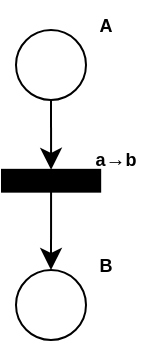 <mxfile version="22.1.2" type="device" pages="10">
  <diagram id="Z3qhxp0idF8RCPp4j7Nd" name="use">
    <mxGraphModel dx="2936" dy="1228" grid="1" gridSize="10" guides="1" tooltips="1" connect="1" arrows="1" fold="1" page="0" pageScale="1" pageWidth="827" pageHeight="1169" math="0" shadow="0">
      <root>
        <mxCell id="0" />
        <mxCell id="1" parent="0" />
        <mxCell id="2ehP6Vw183c0psJm0ZBP-1" value="" style="group;fontSize=16;" parent="1" vertex="1" connectable="0">
          <mxGeometry x="160" y="150" width="55" height="45" as="geometry" />
        </mxCell>
        <mxCell id="2ehP6Vw183c0psJm0ZBP-2" value="&lt;b style=&quot;font-size: 9px;&quot;&gt;A&lt;/b&gt;" style="text;html=1;strokeColor=none;fillColor=none;align=center;verticalAlign=middle;whiteSpace=wrap;rounded=0;fontSize=16;container=0;points=[];" parent="2ehP6Vw183c0psJm0ZBP-1" vertex="1">
          <mxGeometry x="35" width="20" height="10" as="geometry" />
        </mxCell>
        <object label="" markers="●" placeholders="1" id="2ehP6Vw183c0psJm0ZBP-3">
          <mxCell style="ellipse;whiteSpace=wrap;html=1;aspect=fixed;fontSize=16;direction=south;points=[[0,0.5,0,0,0],[0.5,0,0,0,0],[0.5,1,0,0,0],[1,0.5,0,0,0]];" parent="2ehP6Vw183c0psJm0ZBP-1" vertex="1">
            <mxGeometry y="10" width="35" height="35" as="geometry" />
          </mxCell>
        </object>
        <mxCell id="2ehP6Vw183c0psJm0ZBP-4" value="" style="group;fontSize=16;" parent="1" vertex="1" connectable="0">
          <mxGeometry x="153.0" y="219" width="70.91" height="21.83" as="geometry" />
        </mxCell>
        <mxCell id="2ehP6Vw183c0psJm0ZBP-5" value="" style="group;points=[[0,0.5,0,0,0],[0.5,0,0,0,0],[0.5,1,0,0,0],[1,0.5,0,0,0]];fontSize=16;" parent="2ehP6Vw183c0psJm0ZBP-4" vertex="1" connectable="0">
          <mxGeometry y="5.46" width="60" height="16.37" as="geometry" />
        </mxCell>
        <mxCell id="2ehP6Vw183c0psJm0ZBP-6" value="" style="rounded=0;whiteSpace=wrap;html=1;fontSize=16;fillColor=#000000;points=[[0,0.5,0,0,0],[0.5,0,0,0,0],[0.5,1,0,0,0],[1,0.5,0,0,0]];" parent="2ehP6Vw183c0psJm0ZBP-5" vertex="1">
          <mxGeometry y="5.457" width="49.091" height="10.913" as="geometry" />
        </mxCell>
        <mxCell id="2ehP6Vw183c0psJm0ZBP-7" value="&lt;b style=&quot;font-size: 9px;&quot;&gt;a&lt;/b&gt;&lt;font size=&quot;1&quot;&gt;&lt;b&gt;→&lt;/b&gt;&lt;/font&gt;&lt;b style=&quot;font-size: 9px;&quot;&gt;b&lt;/b&gt;" style="text;html=1;strokeColor=none;fillColor=none;align=center;verticalAlign=middle;whiteSpace=wrap;rounded=0;fontSize=16;points=[];" parent="2ehP6Vw183c0psJm0ZBP-4" vertex="1">
          <mxGeometry x="43" width="27.91" height="5.46" as="geometry" />
        </mxCell>
        <mxCell id="2ehP6Vw183c0psJm0ZBP-8" style="edgeStyle=none;curved=1;rounded=0;orthogonalLoop=1;jettySize=auto;html=1;exitX=1;exitY=0.5;exitDx=0;exitDy=0;exitPerimeter=0;entryX=0.5;entryY=0;entryDx=0;entryDy=0;entryPerimeter=0;fontSize=12;startSize=8;endSize=8;" parent="1" source="2ehP6Vw183c0psJm0ZBP-3" target="2ehP6Vw183c0psJm0ZBP-6" edge="1">
          <mxGeometry relative="1" as="geometry" />
        </mxCell>
        <mxCell id="2ehP6Vw183c0psJm0ZBP-9" value="" style="group;fontSize=16;" parent="1" vertex="1" connectable="0">
          <mxGeometry x="160" y="270" width="55" height="45" as="geometry" />
        </mxCell>
        <mxCell id="2ehP6Vw183c0psJm0ZBP-10" value="&lt;b style=&quot;font-size: 9px;&quot;&gt;B&lt;/b&gt;" style="text;html=1;strokeColor=none;fillColor=none;align=center;verticalAlign=middle;whiteSpace=wrap;rounded=0;fontSize=16;container=0;points=[];" parent="2ehP6Vw183c0psJm0ZBP-9" vertex="1">
          <mxGeometry x="35" width="20" height="10" as="geometry" />
        </mxCell>
        <object label="" markers="●" placeholders="1" id="2ehP6Vw183c0psJm0ZBP-11">
          <mxCell style="ellipse;whiteSpace=wrap;html=1;aspect=fixed;fontSize=16;direction=south;points=[[0,0.5,0,0,0],[0.5,0,0,0,0],[0.5,1,0,0,0],[1,0.5,0,0,0]];" parent="2ehP6Vw183c0psJm0ZBP-9" vertex="1">
            <mxGeometry y="10" width="35" height="35" as="geometry" />
          </mxCell>
        </object>
        <mxCell id="2ehP6Vw183c0psJm0ZBP-12" style="edgeStyle=none;curved=1;rounded=0;orthogonalLoop=1;jettySize=auto;html=1;exitX=0.5;exitY=1;exitDx=0;exitDy=0;exitPerimeter=0;entryX=0;entryY=0.5;entryDx=0;entryDy=0;entryPerimeter=0;fontSize=12;startSize=8;endSize=8;" parent="1" source="2ehP6Vw183c0psJm0ZBP-6" target="2ehP6Vw183c0psJm0ZBP-11" edge="1">
          <mxGeometry relative="1" as="geometry" />
        </mxCell>
      </root>
    </mxGraphModel>
  </diagram>
  <diagram id="34zfWMZkee1qK_gjhS_U" name="generator">
    <mxGraphModel dx="3041" dy="982" grid="1" gridSize="10" guides="1" tooltips="1" connect="1" arrows="1" fold="1" page="0" pageScale="1" pageWidth="827" pageHeight="1169" math="0" shadow="0">
      <root>
        <mxCell id="0" />
        <mxCell id="1" parent="0" />
        <mxCell id="LcIBvOKdBNuF7T7xHhKx-1" value="" style="group;fontSize=16;" parent="1" vertex="1" connectable="0">
          <mxGeometry x="-120.0" y="190.0" width="70.91" height="21.83" as="geometry" />
        </mxCell>
        <mxCell id="LcIBvOKdBNuF7T7xHhKx-2" value="" style="group;points=[[0,0.5,0,0,0],[0.5,0,0,0,0],[0.5,1,0,0,0],[1,0.5,0,0,0]];fontSize=16;" parent="LcIBvOKdBNuF7T7xHhKx-1" vertex="1" connectable="0">
          <mxGeometry y="5.46" width="60" height="16.37" as="geometry" />
        </mxCell>
        <mxCell id="LcIBvOKdBNuF7T7xHhKx-3" value="" style="rounded=0;whiteSpace=wrap;html=1;fontSize=16;fillColor=#000000;points=[[0,0.5,0,0,0],[0.5,0,0,0,0],[0.5,1,0,0,0],[1,0.5,0,0,0]];" parent="LcIBvOKdBNuF7T7xHhKx-2" vertex="1">
          <mxGeometry y="5.457" width="49.091" height="10.913" as="geometry" />
        </mxCell>
        <mxCell id="LcIBvOKdBNuF7T7xHhKx-4" value="&lt;b style=&quot;border-color: var(--border-color);&quot;&gt;&lt;font style=&quot;border-color: var(--border-color);&quot; size=&quot;1&quot;&gt;ε&lt;/font&gt;&lt;/b&gt;&lt;b style=&quot;border-color: var(--border-color);&quot;&gt;&lt;font style=&quot;border-color: var(--border-color);&quot; size=&quot;1&quot;&gt;→a&lt;/font&gt;&lt;/b&gt;" style="text;html=1;strokeColor=none;fillColor=none;align=center;verticalAlign=middle;whiteSpace=wrap;rounded=0;fontSize=16;" parent="LcIBvOKdBNuF7T7xHhKx-1" vertex="1">
          <mxGeometry x="60.001" y="-2" width="10.909" height="5.457" as="geometry" />
        </mxCell>
        <mxCell id="LcIBvOKdBNuF7T7xHhKx-5" value="" style="group;fontSize=16;" parent="1" vertex="1" connectable="0">
          <mxGeometry x="-113" y="231" width="60" height="45" as="geometry" />
        </mxCell>
        <mxCell id="LcIBvOKdBNuF7T7xHhKx-6" value="&lt;font size=&quot;1&quot;&gt;&lt;b&gt;A&lt;/b&gt;&lt;/font&gt;" style="text;html=1;strokeColor=none;fillColor=none;align=center;verticalAlign=middle;whiteSpace=wrap;rounded=0;fontSize=16;container=0;" parent="LcIBvOKdBNuF7T7xHhKx-5" vertex="1">
          <mxGeometry x="35" width="25" height="12.5" as="geometry" />
        </mxCell>
        <object label="•" markers="●" placeholders="1" id="LcIBvOKdBNuF7T7xHhKx-7">
          <mxCell style="ellipse;whiteSpace=wrap;html=1;aspect=fixed;fontSize=16;direction=south;points=[[0,0.5,0,0,0],[0.5,0,0,0,0],[0.5,1,0,0,0],[1,0.5,0,0,0]];fontColor=#82b366;" parent="LcIBvOKdBNuF7T7xHhKx-5" vertex="1">
            <mxGeometry y="10" width="35" height="35" as="geometry" />
          </mxCell>
        </object>
        <mxCell id="LcIBvOKdBNuF7T7xHhKx-8" style="edgeStyle=none;curved=1;rounded=0;orthogonalLoop=1;jettySize=auto;html=1;exitX=0.5;exitY=1;exitDx=0;exitDy=0;exitPerimeter=0;entryX=0;entryY=0.5;entryDx=0;entryDy=0;entryPerimeter=0;fontSize=12;startSize=8;endSize=8;fillColor=#d5e8d4;strokeColor=#82b366;" parent="1" source="LcIBvOKdBNuF7T7xHhKx-3" target="LcIBvOKdBNuF7T7xHhKx-7" edge="1">
          <mxGeometry relative="1" as="geometry" />
        </mxCell>
      </root>
    </mxGraphModel>
  </diagram>
  <diagram id="90UcyEz_GcDgpmuJGP9q" name="consumer">
    <mxGraphModel dx="3041" dy="982" grid="1" gridSize="10" guides="1" tooltips="1" connect="1" arrows="1" fold="1" page="0" pageScale="1" pageWidth="827" pageHeight="1169" math="0" shadow="0">
      <root>
        <mxCell id="0" />
        <mxCell id="1" parent="0" />
        <mxCell id="u4KsRqR8S0KzUfaiGIGV-21" value="" style="group;fontSize=16;" parent="1" vertex="1" connectable="0">
          <mxGeometry x="-200" y="270" width="55" height="45" as="geometry" />
        </mxCell>
        <mxCell id="u4KsRqR8S0KzUfaiGIGV-22" value="&lt;b style=&quot;font-size: 9px;&quot;&gt;B&lt;/b&gt;" style="text;html=1;strokeColor=none;fillColor=none;align=center;verticalAlign=middle;whiteSpace=wrap;rounded=0;fontSize=16;container=0;points=[];" parent="u4KsRqR8S0KzUfaiGIGV-21" vertex="1">
          <mxGeometry x="35" width="20" height="10" as="geometry" />
        </mxCell>
        <object label="•" markers="●" placeholders="1" id="u4KsRqR8S0KzUfaiGIGV-23">
          <mxCell style="ellipse;whiteSpace=wrap;html=1;aspect=fixed;fontSize=16;direction=south;points=[[0,0.5,0,0,0],[0.5,0,0,0,0],[0.5,1,0,0,0],[1,0.5,0,0,0]];fontColor=#9673a6;" parent="u4KsRqR8S0KzUfaiGIGV-21" vertex="1">
            <mxGeometry y="10" width="35" height="35" as="geometry" />
          </mxCell>
        </object>
        <mxCell id="u4KsRqR8S0KzUfaiGIGV-24" value="" style="group;fontSize=16;" parent="1" vertex="1" connectable="0">
          <mxGeometry x="-207.0" y="338" width="70.91" height="21.83" as="geometry" />
        </mxCell>
        <mxCell id="u4KsRqR8S0KzUfaiGIGV-25" value="" style="group;points=[[0,0.5,0,0,0],[0.5,0,0,0,0],[0.5,1,0,0,0],[1,0.5,0,0,0]];fontSize=16;" parent="u4KsRqR8S0KzUfaiGIGV-24" vertex="1" connectable="0">
          <mxGeometry y="5.46" width="60" height="16.37" as="geometry" />
        </mxCell>
        <mxCell id="u4KsRqR8S0KzUfaiGIGV-26" value="" style="rounded=0;whiteSpace=wrap;html=1;fontSize=16;fillColor=#000000;points=[[0,0.5,0,0,0],[0.5,0,0,0,0],[0.5,1,0,0,0],[1,0.5,0,0,0]];" parent="u4KsRqR8S0KzUfaiGIGV-25" vertex="1">
          <mxGeometry y="5.457" width="49.091" height="10.913" as="geometry" />
        </mxCell>
        <mxCell id="u4KsRqR8S0KzUfaiGIGV-27" value="&lt;font size=&quot;1&quot;&gt;&lt;b&gt;b&lt;/b&gt;&lt;/font&gt;&lt;b style=&quot;border-color: var(--border-color);&quot;&gt;&lt;font style=&quot;border-color: var(--border-color);&quot; size=&quot;1&quot;&gt;→ε&lt;/font&gt;&lt;/b&gt;" style="text;html=1;strokeColor=none;fillColor=none;align=center;verticalAlign=middle;whiteSpace=wrap;rounded=0;fontSize=16;points=[];" parent="u4KsRqR8S0KzUfaiGIGV-24" vertex="1">
          <mxGeometry x="47" width="23.91" height="5.46" as="geometry" />
        </mxCell>
        <mxCell id="ASBpYgh6hyn9iEHqnx8Z-1" style="edgeStyle=none;curved=1;rounded=0;orthogonalLoop=1;jettySize=auto;html=1;exitX=1;exitY=0.5;exitDx=0;exitDy=0;exitPerimeter=0;entryX=0.5;entryY=0;entryDx=0;entryDy=0;entryPerimeter=0;fontSize=12;startSize=8;endSize=8;fillColor=#e1d5e7;strokeColor=#9673a6;" parent="1" source="u4KsRqR8S0KzUfaiGIGV-23" target="u4KsRqR8S0KzUfaiGIGV-26" edge="1">
          <mxGeometry relative="1" as="geometry" />
        </mxCell>
      </root>
    </mxGraphModel>
  </diagram>
  <diagram id="ErpAPGRKpBcpkO55hvGH" name="boolean-false">
    <mxGraphModel dx="1456" dy="393" grid="1" gridSize="10" guides="1" tooltips="1" connect="1" arrows="1" fold="1" page="0" pageScale="1" pageWidth="827" pageHeight="1169" math="0" shadow="0">
      <root>
        <mxCell id="0" />
        <mxCell id="1" parent="0" />
        <mxCell id="VjZ9hY9TQX1QPTVJeRxu-1" value="" style="group;fontSize=16;" parent="1" vertex="1" connectable="0">
          <mxGeometry y="270" width="55" height="45" as="geometry" />
        </mxCell>
        <mxCell id="VjZ9hY9TQX1QPTVJeRxu-2" value="&lt;b style=&quot;font-size: 9px;&quot;&gt;A&lt;/b&gt;" style="text;html=1;strokeColor=none;fillColor=none;align=center;verticalAlign=middle;whiteSpace=wrap;rounded=0;fontSize=16;container=0;points=[];" parent="VjZ9hY9TQX1QPTVJeRxu-1" vertex="1">
          <mxGeometry x="35" width="20" height="10" as="geometry" />
        </mxCell>
        <object label="" markers="●" placeholders="1" id="VjZ9hY9TQX1QPTVJeRxu-3">
          <mxCell style="ellipse;whiteSpace=wrap;html=1;aspect=fixed;fontSize=16;direction=south;points=[[0,0.5,0,0,0],[0.5,0,0,0,0],[0.5,1,0,0,0],[1,0.5,0,0,0]];" parent="VjZ9hY9TQX1QPTVJeRxu-1" vertex="1">
            <mxGeometry y="10" width="35" height="35" as="geometry" />
          </mxCell>
        </object>
        <mxCell id="VjZ9hY9TQX1QPTVJeRxu-4" value="" style="group;fontSize=16;" parent="1" vertex="1" connectable="0">
          <mxGeometry x="-7.0" y="350" width="80" height="21.83" as="geometry" />
        </mxCell>
        <mxCell id="VjZ9hY9TQX1QPTVJeRxu-5" value="" style="group;points=[[0,0.5,0,0,0],[0.5,0,0,0,0],[0.5,1,0,0,0],[1,0.5,0,0,0]];fontSize=16;" parent="VjZ9hY9TQX1QPTVJeRxu-4" vertex="1" connectable="0">
          <mxGeometry y="5.46" width="60" height="16.37" as="geometry" />
        </mxCell>
        <mxCell id="VjZ9hY9TQX1QPTVJeRxu-6" value="" style="rounded=0;whiteSpace=wrap;html=1;fontSize=16;fillColor=#000000;points=[[0,0.5,0,0,0],[0.5,0,0,0,0],[0.5,1,0,0,0],[1,0.5,0,0,0]];" parent="VjZ9hY9TQX1QPTVJeRxu-5" vertex="1">
          <mxGeometry y="5.457" width="49.091" height="10.913" as="geometry" />
        </mxCell>
        <mxCell id="VjZ9hY9TQX1QPTVJeRxu-7" value="&lt;font size=&quot;1&quot;&gt;&lt;b&gt;¬a&lt;/b&gt;&lt;/font&gt;" style="text;html=1;strokeColor=none;fillColor=none;align=center;verticalAlign=middle;whiteSpace=wrap;rounded=0;fontSize=16;points=[];" parent="VjZ9hY9TQX1QPTVJeRxu-4" vertex="1">
          <mxGeometry x="42" width="20" height="5" as="geometry" />
        </mxCell>
        <mxCell id="7BWVQEMSb_FWJgupyF1d-1" style="edgeStyle=orthogonalEdgeStyle;rounded=0;orthogonalLoop=1;jettySize=auto;html=1;exitX=0.5;exitY=1;exitDx=0;exitDy=0;exitPerimeter=0;entryX=0;entryY=0.5;entryDx=0;entryDy=0;entryPerimeter=0;endArrow=circle;endFill=0;endSize=3;fillColor=#fff2cc;strokeColor=#d6b656;" edge="1" parent="1" source="VjZ9hY9TQX1QPTVJeRxu-3" target="VjZ9hY9TQX1QPTVJeRxu-6">
          <mxGeometry relative="1" as="geometry">
            <Array as="points">
              <mxPoint x="-30" y="298" />
              <mxPoint x="-30" y="366" />
            </Array>
          </mxGeometry>
        </mxCell>
      </root>
    </mxGraphModel>
  </diagram>
  <diagram id="lysifJM9l4gcq-ATQcsp" name="boolean-true">
    <mxGraphModel dx="3041" dy="982" grid="1" gridSize="10" guides="1" tooltips="1" connect="1" arrows="1" fold="1" page="0" pageScale="1" pageWidth="827" pageHeight="1169" math="0" shadow="0">
      <root>
        <mxCell id="0" />
        <mxCell id="1" parent="0" />
        <mxCell id="z1qFQ-XWk0sA8CpydgQ1-1" value="" style="group;fontSize=16;" parent="1" vertex="1" connectable="0">
          <mxGeometry y="270" width="55" height="45" as="geometry" />
        </mxCell>
        <mxCell id="z1qFQ-XWk0sA8CpydgQ1-2" value="&lt;b style=&quot;font-size: 9px;&quot;&gt;A&lt;/b&gt;" style="text;html=1;strokeColor=none;fillColor=none;align=center;verticalAlign=middle;whiteSpace=wrap;rounded=0;fontSize=16;container=0;points=[];" parent="z1qFQ-XWk0sA8CpydgQ1-1" vertex="1">
          <mxGeometry x="35" width="20" height="10" as="geometry" />
        </mxCell>
        <object label="" markers="●" placeholders="1" id="z1qFQ-XWk0sA8CpydgQ1-3">
          <mxCell style="ellipse;whiteSpace=wrap;html=1;aspect=fixed;fontSize=16;direction=south;points=[[0,0.5,0,0,0],[0.5,0,0,0,0],[0.5,1,0,0,0],[1,0.5,0,0,0]];" parent="z1qFQ-XWk0sA8CpydgQ1-1" vertex="1">
            <mxGeometry y="10" width="35" height="35" as="geometry" />
          </mxCell>
        </object>
        <mxCell id="z1qFQ-XWk0sA8CpydgQ1-7" value="" style="group;fontSize=16;" parent="1" vertex="1" connectable="0">
          <mxGeometry x="-7.0" y="350" width="80" height="21.83" as="geometry" />
        </mxCell>
        <mxCell id="z1qFQ-XWk0sA8CpydgQ1-8" value="" style="group;points=[[0,0.5,0,0,0],[0.5,0,0,0,0],[0.5,1,0,0,0],[1,0.5,0,0,0]];fontSize=16;" parent="z1qFQ-XWk0sA8CpydgQ1-7" vertex="1" connectable="0">
          <mxGeometry y="5.46" width="60" height="16.37" as="geometry" />
        </mxCell>
        <mxCell id="z1qFQ-XWk0sA8CpydgQ1-9" value="" style="rounded=0;whiteSpace=wrap;html=1;fontSize=16;fillColor=#000000;points=[[0,0.5,0,0,0],[0.5,0,0,0,0],[0.5,1,0,0,0],[1,0.5,0,0,0]];" parent="z1qFQ-XWk0sA8CpydgQ1-8" vertex="1">
          <mxGeometry y="5.457" width="49.091" height="10.913" as="geometry" />
        </mxCell>
        <mxCell id="z1qFQ-XWk0sA8CpydgQ1-10" value="&lt;font size=&quot;1&quot;&gt;&lt;b&gt;•&lt;/b&gt;&lt;/font&gt;&lt;b style=&quot;font-size: 9px;&quot;&gt;a&lt;/b&gt;" style="text;html=1;strokeColor=none;fillColor=none;align=center;verticalAlign=middle;whiteSpace=wrap;rounded=0;fontSize=16;points=[];" parent="z1qFQ-XWk0sA8CpydgQ1-7" vertex="1">
          <mxGeometry x="40" width="24" height="5" as="geometry" />
        </mxCell>
        <mxCell id="z1qFQ-XWk0sA8CpydgQ1-11" style="edgeStyle=none;curved=1;rounded=0;orthogonalLoop=1;jettySize=auto;html=1;entryX=0.5;entryY=0;entryDx=0;entryDy=0;entryPerimeter=0;fontSize=12;startSize=8;endSize=8;startArrow=classic;startFill=1;dashed=1;" parent="1" source="z1qFQ-XWk0sA8CpydgQ1-3" target="z1qFQ-XWk0sA8CpydgQ1-9" edge="1">
          <mxGeometry relative="1" as="geometry" />
        </mxCell>
      </root>
    </mxGraphModel>
  </diagram>
  <diagram id="o3g1uJOiE88VvNJic4yX" name="boolean-and">
    <mxGraphModel dx="2641" dy="982" grid="1" gridSize="10" guides="1" tooltips="1" connect="1" arrows="1" fold="1" page="0" pageScale="1" pageWidth="827" pageHeight="1169" math="0" shadow="0">
      <root>
        <mxCell id="0" />
        <mxCell id="1" parent="0" />
        <mxCell id="efz-oiAQ1Z0GHeOY9GF4-1" value="" style="group;fontSize=16;" parent="1" vertex="1" connectable="0">
          <mxGeometry x="160" y="150" width="55" height="45" as="geometry" />
        </mxCell>
        <mxCell id="efz-oiAQ1Z0GHeOY9GF4-2" value="&lt;font size=&quot;1&quot;&gt;&lt;b&gt;A&lt;/b&gt;&lt;/font&gt;" style="text;html=1;strokeColor=none;fillColor=none;align=center;verticalAlign=middle;whiteSpace=wrap;rounded=0;fontSize=16;container=0;points=[];" parent="efz-oiAQ1Z0GHeOY9GF4-1" vertex="1">
          <mxGeometry x="35" width="20" height="10" as="geometry" />
        </mxCell>
        <object label="" markers="●" placeholders="1" id="efz-oiAQ1Z0GHeOY9GF4-3">
          <mxCell style="ellipse;whiteSpace=wrap;html=1;aspect=fixed;fontSize=16;direction=south;points=[[0,0.5,0,0,0],[0.5,0,0,0,0],[0.5,1,0,0,0],[1,0.5,0,0,0]];" parent="efz-oiAQ1Z0GHeOY9GF4-1" vertex="1">
            <mxGeometry y="10" width="35" height="35" as="geometry" />
          </mxCell>
        </object>
        <mxCell id="efz-oiAQ1Z0GHeOY9GF4-4" value="" style="group;fontSize=16;" parent="1" vertex="1" connectable="0">
          <mxGeometry x="230" y="150" width="55" height="45" as="geometry" />
        </mxCell>
        <mxCell id="efz-oiAQ1Z0GHeOY9GF4-5" value="&lt;b style=&quot;font-size: 9px;&quot;&gt;B&lt;/b&gt;" style="text;html=1;strokeColor=none;fillColor=none;align=center;verticalAlign=middle;whiteSpace=wrap;rounded=0;fontSize=16;container=0;points=[];" parent="efz-oiAQ1Z0GHeOY9GF4-4" vertex="1">
          <mxGeometry x="35" width="20" height="10" as="geometry" />
        </mxCell>
        <object label="" markers="●" placeholders="1" id="efz-oiAQ1Z0GHeOY9GF4-6">
          <mxCell style="ellipse;whiteSpace=wrap;html=1;aspect=fixed;fontSize=16;direction=south;points=[[0,0.5,0,0,0],[0.5,0,0,0,0],[0.5,1,0,0,0],[1,0.5,0,0,0]];" parent="efz-oiAQ1Z0GHeOY9GF4-4" vertex="1">
            <mxGeometry y="10" width="35" height="35" as="geometry" />
          </mxCell>
        </object>
        <mxCell id="efz-oiAQ1Z0GHeOY9GF4-7" value="" style="group;fontSize=16;" parent="1" vertex="1" connectable="0">
          <mxGeometry x="190.0" y="230" width="70.91" height="21.83" as="geometry" />
        </mxCell>
        <mxCell id="efz-oiAQ1Z0GHeOY9GF4-8" value="" style="group;points=[[0,0.5,0,0,0],[0.5,0,0,0,0],[0.5,1,0,0,0],[1,0.5,0,0,0]];fontSize=16;" parent="efz-oiAQ1Z0GHeOY9GF4-7" vertex="1" connectable="0">
          <mxGeometry y="5.46" width="60" height="16.37" as="geometry" />
        </mxCell>
        <mxCell id="efz-oiAQ1Z0GHeOY9GF4-9" value="" style="rounded=0;whiteSpace=wrap;html=1;fontSize=16;fillColor=#000000;points=[[0,0.5,0,0,0],[0.5,0,0,0,0],[0.5,1,0,0,0],[1,0.5,0,0,0]];" parent="efz-oiAQ1Z0GHeOY9GF4-8" vertex="1">
          <mxGeometry y="5.457" width="49.091" height="10.913" as="geometry" />
        </mxCell>
        <mxCell id="efz-oiAQ1Z0GHeOY9GF4-10" value="&lt;font style=&quot;border-color: var(--border-color);&quot;&gt;&lt;b style=&quot;border-color: var(--border-color);&quot;&gt;&lt;b style=&quot;font-size: 9px; border-color: var(--border-color);&quot;&gt;a∧b&lt;/b&gt;&lt;font size=&quot;1&quot;&gt;→&lt;/font&gt;&lt;/b&gt;&lt;/font&gt;&lt;b style=&quot;border-color: var(--border-color);&quot;&gt;&lt;b style=&quot;border-color: var(--border-color); font-size: 9px;&quot;&gt;...&lt;/b&gt;&lt;/b&gt;" style="text;html=1;strokeColor=none;fillColor=none;align=center;verticalAlign=middle;whiteSpace=wrap;rounded=0;fontSize=16;points=[];" parent="efz-oiAQ1Z0GHeOY9GF4-7" vertex="1">
          <mxGeometry x="44" width="30.91" height="5.46" as="geometry" />
        </mxCell>
        <mxCell id="Ap5JAC_znQT5xtJficT4-1" style="edgeStyle=orthogonalEdgeStyle;rounded=1;orthogonalLoop=1;jettySize=auto;html=1;exitX=1;exitY=0.5;exitDx=0;exitDy=0;exitPerimeter=0;entryX=0.263;entryY=-0.001;entryDx=0;entryDy=0;entryPerimeter=0;fontSize=12;startSize=8;endSize=8;" parent="1" source="efz-oiAQ1Z0GHeOY9GF4-3" target="efz-oiAQ1Z0GHeOY9GF4-9" edge="1">
          <mxGeometry relative="1" as="geometry">
            <Array as="points">
              <mxPoint x="178" y="220" />
              <mxPoint x="203" y="220" />
            </Array>
          </mxGeometry>
        </mxCell>
        <mxCell id="orv6QQ9d1NzssOX8P4qH-1" style="edgeStyle=orthogonalEdgeStyle;rounded=1;orthogonalLoop=1;jettySize=auto;html=1;entryX=0.742;entryY=-0.026;entryDx=0;entryDy=0;entryPerimeter=0;fontSize=12;startSize=8;endSize=8;endArrow=classic;endFill=1;exitX=1;exitY=0.5;exitDx=0;exitDy=0;exitPerimeter=0;" parent="1" source="efz-oiAQ1Z0GHeOY9GF4-6" target="efz-oiAQ1Z0GHeOY9GF4-9" edge="1">
          <mxGeometry relative="1" as="geometry">
            <Array as="points">
              <mxPoint x="248" y="220" />
              <mxPoint x="226" y="220" />
            </Array>
          </mxGeometry>
        </mxCell>
      </root>
    </mxGraphModel>
  </diagram>
  <diagram id="rcQfW5eIfXJPVcMigU_s" name="boolean-or">
    <mxGraphModel dx="3041" dy="982" grid="1" gridSize="10" guides="1" tooltips="1" connect="1" arrows="1" fold="1" page="0" pageScale="1" pageWidth="827" pageHeight="1169" math="0" shadow="0">
      <root>
        <mxCell id="0" />
        <mxCell id="1" parent="0" />
        <mxCell id="ZnLS8ZiHOgaKAYHPvtAs-1" value="" style="group;fontSize=16;" parent="1" vertex="1" connectable="0">
          <mxGeometry x="-132.05" y="230" width="55" height="45" as="geometry" />
        </mxCell>
        <mxCell id="ZnLS8ZiHOgaKAYHPvtAs-2" value="&lt;font size=&quot;1&quot;&gt;&lt;b&gt;A&lt;/b&gt;&lt;/font&gt;" style="text;html=1;strokeColor=none;fillColor=none;align=center;verticalAlign=middle;whiteSpace=wrap;rounded=0;fontSize=16;container=0;points=[];" parent="ZnLS8ZiHOgaKAYHPvtAs-1" vertex="1">
          <mxGeometry x="35" width="20" height="10" as="geometry" />
        </mxCell>
        <object label="" markers="●" placeholders="1" id="ZnLS8ZiHOgaKAYHPvtAs-3">
          <mxCell style="ellipse;whiteSpace=wrap;html=1;aspect=fixed;fontSize=16;direction=south;points=[[0,0.5,0,0,0],[0.5,0,0,0,0],[0.5,1,0,0,0],[1,0.5,0,0,0]];" parent="ZnLS8ZiHOgaKAYHPvtAs-1" vertex="1">
            <mxGeometry x="-1" y="10" width="35" height="35" as="geometry" />
          </mxCell>
        </object>
        <mxCell id="ZnLS8ZiHOgaKAYHPvtAs-4" value="" style="group;fontSize=16;" parent="1" vertex="1" connectable="0">
          <mxGeometry x="-140.0" y="300" width="70.91" height="21.83" as="geometry" />
        </mxCell>
        <mxCell id="ZnLS8ZiHOgaKAYHPvtAs-5" value="" style="group;points=[[0,0.5,0,0,0],[0.5,0,0,0,0],[0.5,1,0,0,0],[1,0.5,0,0,0]];fontSize=16;" parent="ZnLS8ZiHOgaKAYHPvtAs-4" vertex="1" connectable="0">
          <mxGeometry y="5.46" width="60" height="16.37" as="geometry" />
        </mxCell>
        <mxCell id="ZnLS8ZiHOgaKAYHPvtAs-6" value="" style="rounded=0;whiteSpace=wrap;html=1;fontSize=16;fillColor=#000000;points=[[0,0.5,0,0,0],[0.5,0,0,0,0],[0.5,1,0,0,0],[1,0.5,0,0,0]];" parent="ZnLS8ZiHOgaKAYHPvtAs-5" vertex="1">
          <mxGeometry y="5.457" width="49.091" height="10.913" as="geometry" />
        </mxCell>
        <mxCell id="ZnLS8ZiHOgaKAYHPvtAs-7" value="&lt;b style=&quot;font-size: 9px;&quot;&gt;a&lt;/b&gt;" style="text;html=1;strokeColor=none;fillColor=none;align=center;verticalAlign=middle;whiteSpace=wrap;rounded=0;fontSize=16;points=[];" parent="ZnLS8ZiHOgaKAYHPvtAs-4" vertex="1">
          <mxGeometry x="40.001" width="10.909" height="5.457" as="geometry" />
        </mxCell>
        <mxCell id="ZnLS8ZiHOgaKAYHPvtAs-8" value="" style="group;fontSize=16;" parent="1" vertex="1" connectable="0">
          <mxGeometry x="-60.0" y="300" width="70.91" height="21.83" as="geometry" />
        </mxCell>
        <mxCell id="ZnLS8ZiHOgaKAYHPvtAs-9" value="" style="group;points=[[0,0.5,0,0,0],[0.5,0,0,0,0],[0.5,1,0,0,0],[1,0.5,0,0,0]];fontSize=16;" parent="ZnLS8ZiHOgaKAYHPvtAs-8" vertex="1" connectable="0">
          <mxGeometry y="5.46" width="60" height="16.37" as="geometry" />
        </mxCell>
        <mxCell id="ZnLS8ZiHOgaKAYHPvtAs-10" value="" style="rounded=0;whiteSpace=wrap;html=1;fontSize=16;fillColor=#000000;points=[[0,0.5,0,0,0],[0.5,0,0,0,0],[0.5,1,0,0,0],[1,0.5,0,0,0]];" parent="ZnLS8ZiHOgaKAYHPvtAs-9" vertex="1">
          <mxGeometry y="5.457" width="49.091" height="10.913" as="geometry" />
        </mxCell>
        <mxCell id="ZnLS8ZiHOgaKAYHPvtAs-11" value="&lt;b style=&quot;font-size: 9px;&quot;&gt;b&lt;/b&gt;" style="text;html=1;strokeColor=none;fillColor=none;align=center;verticalAlign=middle;whiteSpace=wrap;rounded=0;fontSize=16;points=[];" parent="ZnLS8ZiHOgaKAYHPvtAs-8" vertex="1">
          <mxGeometry x="40" width="10.91" height="5.46" as="geometry" />
        </mxCell>
        <mxCell id="ZnLS8ZiHOgaKAYHPvtAs-12" style="edgeStyle=none;curved=1;rounded=0;orthogonalLoop=1;jettySize=auto;html=1;exitX=1;exitY=0.5;exitDx=0;exitDy=0;exitPerimeter=0;entryX=0.5;entryY=0;entryDx=0;entryDy=0;entryPerimeter=0;fontSize=12;startSize=8;endSize=8;" parent="1" source="ZnLS8ZiHOgaKAYHPvtAs-3" target="ZnLS8ZiHOgaKAYHPvtAs-6" edge="1">
          <mxGeometry relative="1" as="geometry" />
        </mxCell>
        <mxCell id="wnE7cOMVIgwPcpUo0XMU-2" value="" style="group;fontSize=16;" parent="1" vertex="1" connectable="0">
          <mxGeometry x="-52.05" y="230" width="55" height="45" as="geometry" />
        </mxCell>
        <mxCell id="wnE7cOMVIgwPcpUo0XMU-3" value="&lt;font size=&quot;1&quot;&gt;&lt;b&gt;B&lt;/b&gt;&lt;/font&gt;" style="text;html=1;strokeColor=none;fillColor=none;align=center;verticalAlign=middle;whiteSpace=wrap;rounded=0;fontSize=16;container=0;points=[];" parent="wnE7cOMVIgwPcpUo0XMU-2" vertex="1">
          <mxGeometry x="35" width="20" height="10" as="geometry" />
        </mxCell>
        <object label="" markers="●" placeholders="1" id="wnE7cOMVIgwPcpUo0XMU-4">
          <mxCell style="ellipse;whiteSpace=wrap;html=1;aspect=fixed;fontSize=16;direction=south;points=[[0,0.5,0,0,0],[0.5,0,0,0,0],[0.5,1,0,0,0],[1,0.5,0,0,0]];" parent="wnE7cOMVIgwPcpUo0XMU-2" vertex="1">
            <mxGeometry x="-1" y="10" width="35" height="35" as="geometry" />
          </mxCell>
        </object>
        <mxCell id="wnE7cOMVIgwPcpUo0XMU-5" style="edgeStyle=none;curved=1;rounded=0;orthogonalLoop=1;jettySize=auto;html=1;entryX=0.5;entryY=0;entryDx=0;entryDy=0;entryPerimeter=0;fontSize=12;startSize=8;endSize=8;exitX=1;exitY=0.5;exitDx=0;exitDy=0;exitPerimeter=0;" parent="1" source="wnE7cOMVIgwPcpUo0XMU-4" target="ZnLS8ZiHOgaKAYHPvtAs-10" edge="1">
          <mxGeometry relative="1" as="geometry" />
        </mxCell>
      </root>
    </mxGraphModel>
  </diagram>
  <diagram id="-yULI-MXt1mFu3YECuF8" name="example">
    <mxGraphModel dx="3336" dy="1228" grid="1" gridSize="10" guides="1" tooltips="1" connect="1" arrows="1" fold="1" page="0" pageScale="1" pageWidth="827" pageHeight="1169" math="0" shadow="0">
      <root>
        <mxCell id="0" />
        <mxCell id="1" parent="0" />
        <mxCell id="5V3aXQKm2Hn9V1KtXPQC-1" value="" style="group;fontSize=16;" parent="1" vertex="1" connectable="0">
          <mxGeometry x="-140.0" y="310" width="70.91" height="21.83" as="geometry" />
        </mxCell>
        <mxCell id="5V3aXQKm2Hn9V1KtXPQC-2" value="" style="group;points=[[0,0.5,0,0,0],[0.5,0,0,0,0],[0.5,1,0,0,0],[1,0.5,0,0,0]];fontSize=16;" parent="5V3aXQKm2Hn9V1KtXPQC-1" vertex="1" connectable="0">
          <mxGeometry y="5.46" width="60" height="16.37" as="geometry" />
        </mxCell>
        <mxCell id="5V3aXQKm2Hn9V1KtXPQC-3" value="" style="rounded=0;whiteSpace=wrap;html=1;fontSize=16;fillColor=#000000;points=[[0,0.5,0,0,0],[0.5,0,0,0,0],[0.5,1,0,0,0],[1,0.5,0,0,0]];" parent="5V3aXQKm2Hn9V1KtXPQC-2" vertex="1">
          <mxGeometry y="5.457" width="49.091" height="10.913" as="geometry" />
        </mxCell>
        <mxCell id="5V3aXQKm2Hn9V1KtXPQC-4" value="&lt;font style=&quot;border-color: var(--border-color);&quot;&gt;&lt;b style=&quot;border-color: var(--border-color);&quot;&gt;&lt;b style=&quot;border-color: var(--border-color); font-size: 9px;&quot;&gt;¬a∧•b&lt;/b&gt;&lt;font style=&quot;border-color: var(--border-color);&quot; size=&quot;1&quot;&gt;→&lt;/font&gt;&lt;/b&gt;&lt;/font&gt;&lt;b style=&quot;border-color: var(--border-color);&quot;&gt;&lt;b style=&quot;border-color: var(--border-color); font-size: 9px;&quot;&gt;c&lt;/b&gt;&lt;/b&gt;" style="text;html=1;strokeColor=none;fillColor=none;align=center;verticalAlign=middle;whiteSpace=wrap;rounded=0;fontSize=16;points=[];" parent="5V3aXQKm2Hn9V1KtXPQC-1" vertex="1">
          <mxGeometry x="49.091" width="10.909" height="5.457" as="geometry" />
        </mxCell>
        <mxCell id="5V3aXQKm2Hn9V1KtXPQC-5" value="" style="group;fontSize=16;" parent="1" vertex="1" connectable="0">
          <mxGeometry x="-220.0" y="310" width="70.91" height="21.83" as="geometry" />
        </mxCell>
        <mxCell id="5V3aXQKm2Hn9V1KtXPQC-6" value="" style="group;points=[[0,0.5,0,0,0],[0.5,0,0,0,0],[0.5,1,0,0,0],[1,0.5,0,0,0]];fontSize=16;" parent="5V3aXQKm2Hn9V1KtXPQC-5" vertex="1" connectable="0">
          <mxGeometry y="5.46" width="62" height="16.37" as="geometry" />
        </mxCell>
        <mxCell id="5V3aXQKm2Hn9V1KtXPQC-7" value="" style="rounded=0;whiteSpace=wrap;html=1;fontSize=16;fillColor=#000000;points=[[0,0.5,0,0,0],[0.5,0,0,0,0],[0.5,1,0,0,0],[1,0.5,0,0,0]];" parent="5V3aXQKm2Hn9V1KtXPQC-6" vertex="1">
          <mxGeometry y="5.457" width="49.091" height="10.913" as="geometry" />
        </mxCell>
        <mxCell id="5V3aXQKm2Hn9V1KtXPQC-8" value="&lt;font style=&quot;border-color: var(--border-color);&quot;&gt;&lt;b style=&quot;border-color: var(--border-color);&quot;&gt;&lt;b style=&quot;border-color: var(--border-color); font-size: 9px;&quot;&gt;a&lt;/b&gt;&lt;font style=&quot;border-color: var(--border-color);&quot; size=&quot;1&quot;&gt;→&lt;/font&gt;&lt;/b&gt;&lt;/font&gt;&lt;b style=&quot;border-color: var(--border-color);&quot;&gt;&lt;b style=&quot;border-color: var(--border-color); font-size: 9px;&quot;&gt;c&lt;/b&gt;&lt;/b&gt;" style="text;html=1;strokeColor=none;fillColor=none;align=center;verticalAlign=middle;whiteSpace=wrap;rounded=0;fontSize=16;points=[];" parent="5V3aXQKm2Hn9V1KtXPQC-6" vertex="1">
          <mxGeometry x="51.091" y="-5.46" width="10.909" height="5.457" as="geometry" />
        </mxCell>
        <mxCell id="5V3aXQKm2Hn9V1KtXPQC-9" value="" style="group;fontSize=16;" parent="1" vertex="1" connectable="0">
          <mxGeometry x="-213" y="231" width="55" height="45" as="geometry" />
        </mxCell>
        <mxCell id="5V3aXQKm2Hn9V1KtXPQC-10" value="&lt;b style=&quot;font-size: 9px;&quot;&gt;A&lt;/b&gt;" style="text;html=1;strokeColor=none;fillColor=none;align=center;verticalAlign=middle;whiteSpace=wrap;rounded=0;fontSize=16;container=0;points=[];" parent="5V3aXQKm2Hn9V1KtXPQC-9" vertex="1">
          <mxGeometry x="35" width="20" height="10" as="geometry" />
        </mxCell>
        <object label="" markers="●" placeholders="1" id="5V3aXQKm2Hn9V1KtXPQC-11">
          <mxCell style="ellipse;whiteSpace=wrap;html=1;aspect=fixed;fontSize=16;direction=south;points=[[0,0.5,0,0,0],[0.5,0,0,0,0],[0.5,1,0,0,0],[1,0.5,0,0,0]];" parent="5V3aXQKm2Hn9V1KtXPQC-9" vertex="1">
            <mxGeometry y="10" width="35" height="35" as="geometry" />
          </mxCell>
        </object>
        <mxCell id="5V3aXQKm2Hn9V1KtXPQC-12" style="edgeStyle=none;curved=1;rounded=0;orthogonalLoop=1;jettySize=auto;html=1;exitX=1;exitY=0.5;exitDx=0;exitDy=0;exitPerimeter=0;entryX=0.5;entryY=0;entryDx=0;entryDy=0;entryPerimeter=0;fontSize=12;startSize=8;endSize=8;" parent="1" source="5V3aXQKm2Hn9V1KtXPQC-11" target="5V3aXQKm2Hn9V1KtXPQC-7" edge="1">
          <mxGeometry relative="1" as="geometry" />
        </mxCell>
        <mxCell id="zzpY0pgY1IqS7onAFVMh-1" value="" style="group;fontSize=16;" parent="1" vertex="1" connectable="0">
          <mxGeometry x="-172" y="352" width="55" height="45" as="geometry" />
        </mxCell>
        <mxCell id="zzpY0pgY1IqS7onAFVMh-2" value="&lt;b style=&quot;font-size: 9px;&quot;&gt;C&lt;/b&gt;" style="text;html=1;strokeColor=none;fillColor=none;align=center;verticalAlign=middle;whiteSpace=wrap;rounded=0;fontSize=16;container=0;points=[];" parent="zzpY0pgY1IqS7onAFVMh-1" vertex="1">
          <mxGeometry x="35" width="20" height="10" as="geometry" />
        </mxCell>
        <object label="" markers="●" placeholders="1" id="zzpY0pgY1IqS7onAFVMh-3">
          <mxCell style="ellipse;whiteSpace=wrap;html=1;aspect=fixed;fontSize=16;direction=south;points=[[0,0.5,0,0,0],[0.5,0,0,0,0],[0.5,1,0,0,0],[1,0.5,0,0,0]];" parent="zzpY0pgY1IqS7onAFVMh-1" vertex="1">
            <mxGeometry y="10" width="35" height="35" as="geometry" />
          </mxCell>
        </object>
        <mxCell id="zzpY0pgY1IqS7onAFVMh-4" style="edgeStyle=none;curved=1;rounded=0;orthogonalLoop=1;jettySize=auto;html=1;entryX=0;entryY=0.5;entryDx=0;entryDy=0;entryPerimeter=0;fontSize=12;startSize=8;endSize=8;" parent="1" source="5V3aXQKm2Hn9V1KtXPQC-3" target="zzpY0pgY1IqS7onAFVMh-3" edge="1">
          <mxGeometry relative="1" as="geometry" />
        </mxCell>
        <mxCell id="zzpY0pgY1IqS7onAFVMh-5" style="edgeStyle=none;curved=1;rounded=0;orthogonalLoop=1;jettySize=auto;html=1;entryX=0;entryY=0.5;entryDx=0;entryDy=0;entryPerimeter=0;fontSize=12;startSize=8;endSize=8;" parent="1" source="5V3aXQKm2Hn9V1KtXPQC-7" target="zzpY0pgY1IqS7onAFVMh-3" edge="1">
          <mxGeometry relative="1" as="geometry" />
        </mxCell>
        <mxCell id="zzpY0pgY1IqS7onAFVMh-6" value="" style="group;fontSize=16;" parent="1" vertex="1" connectable="0">
          <mxGeometry x="-133" y="231" width="55" height="45" as="geometry" />
        </mxCell>
        <mxCell id="zzpY0pgY1IqS7onAFVMh-7" value="&lt;b style=&quot;font-size: 9px;&quot;&gt;B&lt;/b&gt;" style="text;html=1;strokeColor=none;fillColor=none;align=center;verticalAlign=middle;whiteSpace=wrap;rounded=0;fontSize=16;container=0;points=[];" parent="zzpY0pgY1IqS7onAFVMh-6" vertex="1">
          <mxGeometry x="35" width="20" height="10" as="geometry" />
        </mxCell>
        <object label="" markers="●" placeholders="1" id="zzpY0pgY1IqS7onAFVMh-8">
          <mxCell style="ellipse;whiteSpace=wrap;html=1;aspect=fixed;fontSize=16;direction=south;points=[[0,0.5,0,0,0],[0.5,0,0,0,0],[0.5,1,0,0,0],[1,0.5,0,0,0]];" parent="zzpY0pgY1IqS7onAFVMh-6" vertex="1">
            <mxGeometry y="10" width="35" height="35" as="geometry" />
          </mxCell>
        </object>
        <mxCell id="zzpY0pgY1IqS7onAFVMh-9" style="edgeStyle=none;curved=1;rounded=0;orthogonalLoop=1;jettySize=auto;html=1;entryX=0.5;entryY=0;entryDx=0;entryDy=0;entryPerimeter=0;fontSize=12;startSize=8;endSize=8;startArrow=classic;startFill=1;dashed=1;" parent="1" source="zzpY0pgY1IqS7onAFVMh-8" target="5V3aXQKm2Hn9V1KtXPQC-3" edge="1">
          <mxGeometry relative="1" as="geometry" />
        </mxCell>
        <mxCell id="zzpY0pgY1IqS7onAFVMh-10" style="edgeStyle=none;curved=1;rounded=0;orthogonalLoop=1;jettySize=auto;html=1;fontSize=12;startSize=8;endSize=3;fillColor=#fff2cc;strokeColor=#d6b656;endArrow=circle;endFill=0;" parent="1" source="5V3aXQKm2Hn9V1KtXPQC-11" edge="1">
          <mxGeometry relative="1" as="geometry">
            <mxPoint x="-129" y="320" as="targetPoint" />
          </mxGeometry>
        </mxCell>
      </root>
    </mxGraphModel>
  </diagram>
  <diagram id="aG19Q-RZCUIhvNgA0g1z" name="parallel">
    <mxGraphModel dx="979" dy="409" grid="1" gridSize="10" guides="1" tooltips="1" connect="1" arrows="1" fold="1" page="1" pageScale="1" pageWidth="827" pageHeight="1169" math="0" shadow="0">
      <root>
        <mxCell id="0" />
        <mxCell id="1" parent="0" />
        <mxCell id="zZhi7jkJ1Wd9oOHp-coj-1" value="" style="group;fontSize=16;" vertex="1" connectable="0" parent="1">
          <mxGeometry x="480" y="110" width="55" height="45" as="geometry" />
        </mxCell>
        <object label="" markers="●" placeholders="1" id="zZhi7jkJ1Wd9oOHp-coj-2">
          <mxCell style="ellipse;whiteSpace=wrap;html=1;aspect=fixed;fontSize=16;direction=south;points=[[0,0.5,0,0,0],[0.5,0,0,0,0],[0.5,1,0,0,0],[1,0.5,0,0,0]];" vertex="1" parent="zZhi7jkJ1Wd9oOHp-coj-1">
            <mxGeometry y="10" width="35" height="35" as="geometry" />
          </mxCell>
        </object>
        <mxCell id="zZhi7jkJ1Wd9oOHp-coj-3" value="" style="group;fontSize=16;" vertex="1" connectable="0" parent="1">
          <mxGeometry x="473.05" y="173" width="70.91" height="21.83" as="geometry" />
        </mxCell>
        <mxCell id="zZhi7jkJ1Wd9oOHp-coj-4" value="" style="group;points=[[0,0.5,0,0,0],[0.5,0,0,0,0],[0.5,1,0,0,0],[1,0.5,0,0,0]];fontSize=16;" vertex="1" connectable="0" parent="zZhi7jkJ1Wd9oOHp-coj-3">
          <mxGeometry y="5.46" width="60" height="16.37" as="geometry" />
        </mxCell>
        <mxCell id="zZhi7jkJ1Wd9oOHp-coj-5" value="" style="rounded=0;whiteSpace=wrap;html=1;fontSize=16;fillColor=#000000;points=[[0,0.5,0,0,0],[0.5,0,0,0,0],[0.5,1,0,0,0],[1,0.5,0,0,0]];" vertex="1" parent="zZhi7jkJ1Wd9oOHp-coj-4">
          <mxGeometry y="5.457" width="49.091" height="10.913" as="geometry" />
        </mxCell>
        <mxCell id="zZhi7jkJ1Wd9oOHp-coj-6" value="&lt;b style=&quot;font-size: 9px;&quot;&gt;action_start&lt;/b&gt;" style="text;html=1;strokeColor=none;fillColor=none;align=center;verticalAlign=middle;whiteSpace=wrap;rounded=0;fontSize=16;points=[];" vertex="1" parent="zZhi7jkJ1Wd9oOHp-coj-3">
          <mxGeometry x="60.001" width="10.909" height="5.457" as="geometry" />
        </mxCell>
        <mxCell id="zZhi7jkJ1Wd9oOHp-coj-7" value="" style="group;fontSize=16;" vertex="1" connectable="0" parent="1">
          <mxGeometry x="480" y="350" width="55" height="45" as="geometry" />
        </mxCell>
        <object label="" markers="●" placeholders="1" id="zZhi7jkJ1Wd9oOHp-coj-8">
          <mxCell style="ellipse;whiteSpace=wrap;html=1;aspect=fixed;fontSize=16;direction=south;points=[[0,0.5,0,0,0],[0.5,0,0,0,0],[0.5,1,0,0,0],[1,0.5,0,0,0]];" vertex="1" parent="zZhi7jkJ1Wd9oOHp-coj-7">
            <mxGeometry y="10" width="35" height="35" as="geometry" />
          </mxCell>
        </object>
        <mxCell id="zZhi7jkJ1Wd9oOHp-coj-9" style="edgeStyle=none;curved=1;rounded=0;orthogonalLoop=1;jettySize=auto;html=1;exitX=1;exitY=0.5;exitDx=0;exitDy=0;exitPerimeter=0;entryX=0.5;entryY=0;entryDx=0;entryDy=0;entryPerimeter=0;fontSize=12;startSize=8;endSize=8;" edge="1" parent="1" source="zZhi7jkJ1Wd9oOHp-coj-2" target="zZhi7jkJ1Wd9oOHp-coj-5">
          <mxGeometry relative="1" as="geometry" />
        </mxCell>
        <mxCell id="zZhi7jkJ1Wd9oOHp-coj-10" value="&lt;font size=&quot;1&quot;&gt;&lt;b&gt;clock_action_start&lt;/b&gt;&lt;/font&gt;" style="text;html=1;strokeColor=none;fillColor=none;align=center;verticalAlign=middle;whiteSpace=wrap;rounded=0;fontSize=16;container=0;points=[];" vertex="1" parent="1">
          <mxGeometry x="540" y="110" width="20" height="10" as="geometry" />
        </mxCell>
        <mxCell id="zZhi7jkJ1Wd9oOHp-coj-11" value="&lt;b style=&quot;font-size: 9px;&quot;&gt;clock_action_end&lt;/b&gt;" style="text;html=1;strokeColor=none;fillColor=none;align=center;verticalAlign=middle;whiteSpace=wrap;rounded=0;fontSize=16;container=0;points=[];" vertex="1" parent="1">
          <mxGeometry x="535" y="350" width="20" height="10" as="geometry" />
        </mxCell>
        <mxCell id="zZhi7jkJ1Wd9oOHp-coj-12" value="" style="group;fontSize=16;" vertex="1" connectable="0" parent="1">
          <mxGeometry x="473.05" y="300" width="70.91" height="21.83" as="geometry" />
        </mxCell>
        <mxCell id="zZhi7jkJ1Wd9oOHp-coj-13" value="" style="group;points=[[0,0.5,0,0,0],[0.5,0,0,0,0],[0.5,1,0,0,0],[1,0.5,0,0,0]];fontSize=16;" vertex="1" connectable="0" parent="zZhi7jkJ1Wd9oOHp-coj-12">
          <mxGeometry y="5.46" width="60" height="16.37" as="geometry" />
        </mxCell>
        <mxCell id="zZhi7jkJ1Wd9oOHp-coj-14" value="" style="rounded=0;whiteSpace=wrap;html=1;fontSize=16;fillColor=#000000;points=[[0,0.5,0,0,0],[0.5,0,0,0,0],[0.5,1,0,0,0],[1,0.5,0,0,0]];" vertex="1" parent="zZhi7jkJ1Wd9oOHp-coj-13">
          <mxGeometry y="5.457" width="49.091" height="10.913" as="geometry" />
        </mxCell>
        <mxCell id="zZhi7jkJ1Wd9oOHp-coj-15" style="edgeStyle=none;curved=1;rounded=0;orthogonalLoop=1;jettySize=auto;html=1;exitX=0.5;exitY=1;exitDx=0;exitDy=0;exitPerimeter=0;entryX=0;entryY=0.5;entryDx=0;entryDy=0;entryPerimeter=0;fontSize=12;startSize=8;endSize=8;" edge="1" parent="1" source="zZhi7jkJ1Wd9oOHp-coj-14" target="zZhi7jkJ1Wd9oOHp-coj-8">
          <mxGeometry relative="1" as="geometry" />
        </mxCell>
        <mxCell id="zZhi7jkJ1Wd9oOHp-coj-16" value="" style="rounded=0;whiteSpace=wrap;html=1;fontSize=16;" vertex="1" parent="1">
          <mxGeometry x="414" y="210" width="167" height="80" as="geometry" />
        </mxCell>
        <mxCell id="zZhi7jkJ1Wd9oOHp-coj-17" style="edgeStyle=none;curved=1;rounded=0;orthogonalLoop=1;jettySize=auto;html=1;exitX=0.5;exitY=1;exitDx=0;exitDy=0;exitPerimeter=0;entryX=0.5;entryY=0;entryDx=0;entryDy=0;fontSize=12;startSize=8;endSize=8;" edge="1" parent="1" source="zZhi7jkJ1Wd9oOHp-coj-5" target="zZhi7jkJ1Wd9oOHp-coj-16">
          <mxGeometry relative="1" as="geometry" />
        </mxCell>
        <mxCell id="zZhi7jkJ1Wd9oOHp-coj-18" style="edgeStyle=none;curved=1;rounded=0;orthogonalLoop=1;jettySize=auto;html=1;exitX=0.5;exitY=1;exitDx=0;exitDy=0;entryX=0.5;entryY=0;entryDx=0;entryDy=0;entryPerimeter=0;fontSize=12;startSize=8;endSize=8;" edge="1" parent="1" source="zZhi7jkJ1Wd9oOHp-coj-16" target="zZhi7jkJ1Wd9oOHp-coj-14">
          <mxGeometry relative="1" as="geometry" />
        </mxCell>
        <mxCell id="zZhi7jkJ1Wd9oOHp-coj-19" style="edgeStyle=none;curved=1;rounded=0;orthogonalLoop=1;jettySize=auto;html=1;exitX=0.25;exitY=1;exitDx=0;exitDy=0;entryX=0.246;entryY=0.028;entryDx=0;entryDy=0;entryPerimeter=0;fontSize=12;startSize=8;endSize=8;" edge="1" parent="1" source="zZhi7jkJ1Wd9oOHp-coj-16" target="zZhi7jkJ1Wd9oOHp-coj-14">
          <mxGeometry relative="1" as="geometry" />
        </mxCell>
        <mxCell id="zZhi7jkJ1Wd9oOHp-coj-20" style="edgeStyle=none;curved=1;rounded=0;orthogonalLoop=1;jettySize=auto;html=1;exitX=0.5;exitY=1;exitDx=0;exitDy=0;exitPerimeter=0;entryX=0.25;entryY=0;entryDx=0;entryDy=0;fontSize=12;startSize=8;endSize=8;" edge="1" parent="1" source="zZhi7jkJ1Wd9oOHp-coj-5" target="zZhi7jkJ1Wd9oOHp-coj-16">
          <mxGeometry relative="1" as="geometry" />
        </mxCell>
        <mxCell id="zZhi7jkJ1Wd9oOHp-coj-21" style="edgeStyle=none;curved=1;rounded=0;orthogonalLoop=1;jettySize=auto;html=1;exitX=0.5;exitY=1;exitDx=0;exitDy=0;exitPerimeter=0;entryX=0.75;entryY=0;entryDx=0;entryDy=0;fontSize=12;startSize=8;endSize=8;" edge="1" parent="1" source="zZhi7jkJ1Wd9oOHp-coj-5" target="zZhi7jkJ1Wd9oOHp-coj-16">
          <mxGeometry relative="1" as="geometry" />
        </mxCell>
        <mxCell id="zZhi7jkJ1Wd9oOHp-coj-22" style="edgeStyle=none;curved=1;rounded=0;orthogonalLoop=1;jettySize=auto;html=1;exitX=0.75;exitY=1;exitDx=0;exitDy=0;entryX=0.755;entryY=0.079;entryDx=0;entryDy=0;entryPerimeter=0;fontSize=12;startSize=8;endSize=8;" edge="1" parent="1" source="zZhi7jkJ1Wd9oOHp-coj-16" target="zZhi7jkJ1Wd9oOHp-coj-14">
          <mxGeometry relative="1" as="geometry" />
        </mxCell>
        <mxCell id="zZhi7jkJ1Wd9oOHp-coj-23" value="&lt;b style=&quot;font-size: 9px;&quot;&gt;action_end&lt;/b&gt;" style="text;html=1;strokeColor=none;fillColor=none;align=center;verticalAlign=middle;whiteSpace=wrap;rounded=0;fontSize=16;points=[];" vertex="1" parent="1">
          <mxGeometry x="543.961" y="300" width="10.909" height="5.457" as="geometry" />
        </mxCell>
      </root>
    </mxGraphModel>
  </diagram>
  <diagram id="rd-QEmAvl1AvIsGzxXzJ" name="sequential">
    <mxGraphModel dx="1678" dy="702" grid="1" gridSize="10" guides="1" tooltips="1" connect="1" arrows="1" fold="1" page="1" pageScale="1" pageWidth="827" pageHeight="1169" math="0" shadow="0">
      <root>
        <mxCell id="0" />
        <mxCell id="1" parent="0" />
        <mxCell id="rmoIRn1lkCcwt5IClvH3-5" value="" style="group;fontSize=16;" vertex="1" connectable="0" parent="1">
          <mxGeometry x="480" y="110" width="55" height="45" as="geometry" />
        </mxCell>
        <object label="" markers="●" placeholders="1" id="rmoIRn1lkCcwt5IClvH3-7">
          <mxCell style="ellipse;whiteSpace=wrap;html=1;aspect=fixed;fontSize=16;direction=south;points=[[0,0.5,0,0,0],[0.5,0,0,0,0],[0.5,1,0,0,0],[1,0.5,0,0,0]];" vertex="1" parent="rmoIRn1lkCcwt5IClvH3-5">
            <mxGeometry y="10" width="35" height="35" as="geometry" />
          </mxCell>
        </object>
        <mxCell id="rmoIRn1lkCcwt5IClvH3-8" value="" style="group;fontSize=16;" vertex="1" connectable="0" parent="1">
          <mxGeometry x="473.05" y="160" width="70.91" height="21.83" as="geometry" />
        </mxCell>
        <mxCell id="rmoIRn1lkCcwt5IClvH3-9" value="" style="group;points=[[0,0.5,0,0,0],[0.5,0,0,0,0],[0.5,1,0,0,0],[1,0.5,0,0,0]];fontSize=16;" vertex="1" connectable="0" parent="rmoIRn1lkCcwt5IClvH3-8">
          <mxGeometry y="5.46" width="60" height="16.37" as="geometry" />
        </mxCell>
        <mxCell id="rmoIRn1lkCcwt5IClvH3-10" value="" style="rounded=0;whiteSpace=wrap;html=1;fontSize=16;fillColor=#000000;points=[[0,0.5,0,0,0],[0.5,0,0,0,0],[0.5,1,0,0,0],[1,0.5,0,0,0]];" vertex="1" parent="rmoIRn1lkCcwt5IClvH3-9">
          <mxGeometry y="5.457" width="49.091" height="10.913" as="geometry" />
        </mxCell>
        <mxCell id="rmoIRn1lkCcwt5IClvH3-12" value="" style="group;fontSize=16;" vertex="1" connectable="0" parent="1">
          <mxGeometry x="480.5" y="334" width="55" height="45" as="geometry" />
        </mxCell>
        <object label="" markers="●" placeholders="1" id="rmoIRn1lkCcwt5IClvH3-14">
          <mxCell style="ellipse;whiteSpace=wrap;html=1;aspect=fixed;fontSize=16;direction=south;points=[[0,0.5,0,0,0],[0.5,0,0,0,0],[0.5,1,0,0,0],[1,0.5,0,0,0]];" vertex="1" parent="rmoIRn1lkCcwt5IClvH3-12">
            <mxGeometry y="10" width="35" height="35" as="geometry" />
          </mxCell>
        </object>
        <mxCell id="rmoIRn1lkCcwt5IClvH3-15" style="edgeStyle=none;curved=1;rounded=0;orthogonalLoop=1;jettySize=auto;html=1;exitX=1;exitY=0.5;exitDx=0;exitDy=0;exitPerimeter=0;entryX=0.5;entryY=0;entryDx=0;entryDy=0;entryPerimeter=0;fontSize=12;startSize=8;endSize=8;" edge="1" parent="1" source="rmoIRn1lkCcwt5IClvH3-7" target="rmoIRn1lkCcwt5IClvH3-10">
          <mxGeometry relative="1" as="geometry" />
        </mxCell>
        <mxCell id="rmoIRn1lkCcwt5IClvH3-6" value="&lt;font size=&quot;1&quot;&gt;&lt;b&gt;clock_action_start&lt;/b&gt;&lt;/font&gt;" style="text;html=1;strokeColor=none;fillColor=none;align=center;verticalAlign=middle;whiteSpace=wrap;rounded=0;fontSize=16;container=0;points=[];" vertex="1" parent="1">
          <mxGeometry x="540" y="110" width="20" height="10" as="geometry" />
        </mxCell>
        <mxCell id="rmoIRn1lkCcwt5IClvH3-13" value="&lt;b style=&quot;font-size: 9px;&quot;&gt;clock_action_start&lt;/b&gt;" style="text;html=1;strokeColor=none;fillColor=none;align=center;verticalAlign=middle;whiteSpace=wrap;rounded=0;fontSize=16;container=0;points=[];" vertex="1" parent="1">
          <mxGeometry x="532.5" y="330" width="20" height="10" as="geometry" />
        </mxCell>
        <mxCell id="bEpKInZmDZ4Dre6WBu7T-3" value="" style="group;fontSize=16;" vertex="1" connectable="0" parent="1">
          <mxGeometry x="473.0" y="298.46" width="84.0" height="21.83" as="geometry" />
        </mxCell>
        <mxCell id="bEpKInZmDZ4Dre6WBu7T-4" value="" style="group;points=[[0,0.5,0,0,0],[0.5,0,0,0,0],[0.5,1,0,0,0],[1,0.5,0,0,0]];fontSize=16;" vertex="1" connectable="0" parent="bEpKInZmDZ4Dre6WBu7T-3">
          <mxGeometry y="5.46" width="60" height="16.37" as="geometry" />
        </mxCell>
        <mxCell id="bEpKInZmDZ4Dre6WBu7T-5" value="" style="rounded=0;whiteSpace=wrap;html=1;fontSize=16;fillColor=#000000;points=[[0,0.5,0,0,0],[0.5,0,0,0,0],[0.5,1,0,0,0],[1,0.5,0,0,0]];" vertex="1" parent="bEpKInZmDZ4Dre6WBu7T-4">
          <mxGeometry y="5.457" width="49.091" height="10.913" as="geometry" />
        </mxCell>
        <mxCell id="bEpKInZmDZ4Dre6WBu7T-7" value="" style="group;fontSize=16;" vertex="1" connectable="0" parent="1">
          <mxGeometry x="480" y="240" width="55" height="45" as="geometry" />
        </mxCell>
        <object label="" markers="●" placeholders="1" id="bEpKInZmDZ4Dre6WBu7T-9">
          <mxCell style="ellipse;whiteSpace=wrap;html=1;aspect=fixed;fontSize=16;direction=south;points=[[0,0.5,0,0,0],[0.5,0,0,0,0],[0.5,1,0,0,0],[1,0.5,0,0,0]];" vertex="1" parent="bEpKInZmDZ4Dre6WBu7T-7">
            <mxGeometry y="10" width="35" height="35" as="geometry" />
          </mxCell>
        </object>
        <mxCell id="bEpKInZmDZ4Dre6WBu7T-10" value="" style="rounded=0;whiteSpace=wrap;html=1;fontSize=16;" vertex="1" parent="1">
          <mxGeometry x="473.05" y="181.83" width="48.95" height="28.17" as="geometry" />
        </mxCell>
        <mxCell id="bEpKInZmDZ4Dre6WBu7T-11" value="" style="group;fontSize=16;" vertex="1" connectable="0" parent="1">
          <mxGeometry x="473.0" y="200" width="70.91" height="21.83" as="geometry" />
        </mxCell>
        <mxCell id="bEpKInZmDZ4Dre6WBu7T-12" value="" style="group;points=[[0,0.5,0,0,0],[0.5,0,0,0,0],[0.5,1,0,0,0],[1,0.5,0,0,0]];fontSize=16;" vertex="1" connectable="0" parent="bEpKInZmDZ4Dre6WBu7T-11">
          <mxGeometry y="5.46" width="60" height="16.37" as="geometry" />
        </mxCell>
        <mxCell id="bEpKInZmDZ4Dre6WBu7T-13" value="" style="rounded=0;whiteSpace=wrap;html=1;fontSize=16;fillColor=#000000;points=[[0,0.5,0,0,0],[0.5,0,0,0,0],[0.5,1,0,0,0],[1,0.5,0,0,0]];" vertex="1" parent="bEpKInZmDZ4Dre6WBu7T-12">
          <mxGeometry y="5.457" width="49.091" height="10.913" as="geometry" />
        </mxCell>
        <mxCell id="bEpKInZmDZ4Dre6WBu7T-14" value="&lt;b style=&quot;font-size: 9px;&quot;&gt;action_end&lt;/b&gt;" style="text;html=1;strokeColor=none;fillColor=none;align=center;verticalAlign=middle;whiteSpace=wrap;rounded=0;fontSize=16;points=[];" vertex="1" parent="1">
          <mxGeometry x="447.001" y="223.0" width="10.909" height="5.457" as="geometry" />
        </mxCell>
        <mxCell id="bEpKInZmDZ4Dre6WBu7T-15" style="edgeStyle=none;curved=1;rounded=0;orthogonalLoop=1;jettySize=auto;html=1;exitX=0.5;exitY=1;exitDx=0;exitDy=0;exitPerimeter=0;entryX=0;entryY=0.5;entryDx=0;entryDy=0;entryPerimeter=0;fontSize=12;startSize=8;endSize=8;" edge="1" parent="1" source="bEpKInZmDZ4Dre6WBu7T-13" target="bEpKInZmDZ4Dre6WBu7T-9">
          <mxGeometry relative="1" as="geometry" />
        </mxCell>
        <mxCell id="bEpKInZmDZ4Dre6WBu7T-8" value="&lt;b style=&quot;font-size: 9px;&quot;&gt;clock_action_end&lt;/b&gt;" style="text;html=1;strokeColor=none;fillColor=none;align=center;verticalAlign=middle;whiteSpace=wrap;rounded=0;fontSize=16;container=0;points=[];" vertex="1" parent="1">
          <mxGeometry x="536" y="240" width="20" height="10" as="geometry" />
        </mxCell>
        <mxCell id="rmoIRn1lkCcwt5IClvH3-11" value="&lt;b style=&quot;font-size: 9px;&quot;&gt;action_start&lt;/b&gt;" style="text;html=1;strokeColor=none;fillColor=none;align=center;verticalAlign=middle;whiteSpace=wrap;rounded=0;fontSize=16;points=[];" vertex="1" parent="1">
          <mxGeometry x="444.001" y="158" width="10.909" height="5.457" as="geometry" />
        </mxCell>
        <mxCell id="bEpKInZmDZ4Dre6WBu7T-16" style="edgeStyle=none;curved=1;rounded=0;orthogonalLoop=1;jettySize=auto;html=1;exitX=1;exitY=0.5;exitDx=0;exitDy=0;exitPerimeter=0;entryX=0.5;entryY=0;entryDx=0;entryDy=0;entryPerimeter=0;fontSize=12;startSize=8;endSize=8;" edge="1" parent="1" source="bEpKInZmDZ4Dre6WBu7T-9" target="bEpKInZmDZ4Dre6WBu7T-5">
          <mxGeometry relative="1" as="geometry" />
        </mxCell>
        <mxCell id="bEpKInZmDZ4Dre6WBu7T-17" style="edgeStyle=none;curved=1;rounded=0;orthogonalLoop=1;jettySize=auto;html=1;exitX=0.5;exitY=1;exitDx=0;exitDy=0;exitPerimeter=0;entryX=0;entryY=0.5;entryDx=0;entryDy=0;entryPerimeter=0;fontSize=12;startSize=8;endSize=8;" edge="1" parent="1" source="bEpKInZmDZ4Dre6WBu7T-5" target="rmoIRn1lkCcwt5IClvH3-14">
          <mxGeometry relative="1" as="geometry" />
        </mxCell>
        <mxCell id="bEpKInZmDZ4Dre6WBu7T-6" value="&lt;font size=&quot;1&quot;&gt;&lt;b&gt;run_next_action&lt;/b&gt;&lt;/font&gt;" style="text;html=1;strokeColor=none;fillColor=none;align=center;verticalAlign=middle;whiteSpace=wrap;rounded=0;fontSize=16;points=[];" vertex="1" parent="1">
          <mxGeometry x="425.001" y="308" width="10.909" height="5.457" as="geometry" />
        </mxCell>
        <mxCell id="bEpKInZmDZ4Dre6WBu7T-18" value="" style="group;fontSize=16;" vertex="1" connectable="0" parent="1">
          <mxGeometry x="473.05" y="388" width="70.91" height="21.83" as="geometry" />
        </mxCell>
        <mxCell id="bEpKInZmDZ4Dre6WBu7T-19" value="" style="group;points=[[0,0.5,0,0,0],[0.5,0,0,0,0],[0.5,1,0,0,0],[1,0.5,0,0,0]];fontSize=16;" vertex="1" connectable="0" parent="bEpKInZmDZ4Dre6WBu7T-18">
          <mxGeometry y="5.46" width="60" height="16.37" as="geometry" />
        </mxCell>
        <mxCell id="bEpKInZmDZ4Dre6WBu7T-20" value="" style="rounded=0;whiteSpace=wrap;html=1;fontSize=16;fillColor=#000000;points=[[0,0.5,0,0,0],[0.5,0,0,0,0],[0.5,1,0,0,0],[1,0.5,0,0,0]];" vertex="1" parent="bEpKInZmDZ4Dre6WBu7T-19">
          <mxGeometry y="5.457" width="49.091" height="10.913" as="geometry" />
        </mxCell>
        <mxCell id="bEpKInZmDZ4Dre6WBu7T-21" value="" style="rounded=0;whiteSpace=wrap;html=1;fontSize=16;" vertex="1" parent="1">
          <mxGeometry x="473.05" y="409.83" width="48.95" height="28.17" as="geometry" />
        </mxCell>
        <mxCell id="bEpKInZmDZ4Dre6WBu7T-22" value="" style="group;fontSize=16;" vertex="1" connectable="0" parent="1">
          <mxGeometry x="473.0" y="428" width="70.91" height="21.83" as="geometry" />
        </mxCell>
        <mxCell id="bEpKInZmDZ4Dre6WBu7T-23" value="" style="group;points=[[0,0.5,0,0,0],[0.5,0,0,0,0],[0.5,1,0,0,0],[1,0.5,0,0,0]];fontSize=16;" vertex="1" connectable="0" parent="bEpKInZmDZ4Dre6WBu7T-22">
          <mxGeometry y="5.46" width="60" height="16.37" as="geometry" />
        </mxCell>
        <mxCell id="bEpKInZmDZ4Dre6WBu7T-24" value="" style="rounded=0;whiteSpace=wrap;html=1;fontSize=16;fillColor=#000000;points=[[0,0.5,0,0,0],[0.5,0,0,0,0],[0.5,1,0,0,0],[1,0.5,0,0,0]];" vertex="1" parent="bEpKInZmDZ4Dre6WBu7T-23">
          <mxGeometry y="5.457" width="49.091" height="10.913" as="geometry" />
        </mxCell>
        <mxCell id="bEpKInZmDZ4Dre6WBu7T-25" value="&lt;b style=&quot;font-size: 9px;&quot;&gt;action_end&lt;/b&gt;" style="text;html=1;strokeColor=none;fillColor=none;align=center;verticalAlign=middle;whiteSpace=wrap;rounded=0;fontSize=16;points=[];" vertex="1" parent="1">
          <mxGeometry x="447.001" y="451" width="10.909" height="5.457" as="geometry" />
        </mxCell>
        <mxCell id="bEpKInZmDZ4Dre6WBu7T-26" value="&lt;b style=&quot;font-size: 9px;&quot;&gt;action_start&lt;/b&gt;" style="text;html=1;strokeColor=none;fillColor=none;align=center;verticalAlign=middle;whiteSpace=wrap;rounded=0;fontSize=16;points=[];" vertex="1" parent="1">
          <mxGeometry x="444.001" y="386" width="10.909" height="5.457" as="geometry" />
        </mxCell>
        <mxCell id="bEpKInZmDZ4Dre6WBu7T-27" style="edgeStyle=none;curved=1;rounded=0;orthogonalLoop=1;jettySize=auto;html=1;exitX=1;exitY=0.5;exitDx=0;exitDy=0;exitPerimeter=0;entryX=0.5;entryY=0;entryDx=0;entryDy=0;entryPerimeter=0;fontSize=12;startSize=8;endSize=8;" edge="1" parent="1" source="rmoIRn1lkCcwt5IClvH3-14" target="bEpKInZmDZ4Dre6WBu7T-20">
          <mxGeometry relative="1" as="geometry" />
        </mxCell>
      </root>
    </mxGraphModel>
  </diagram>
</mxfile>
